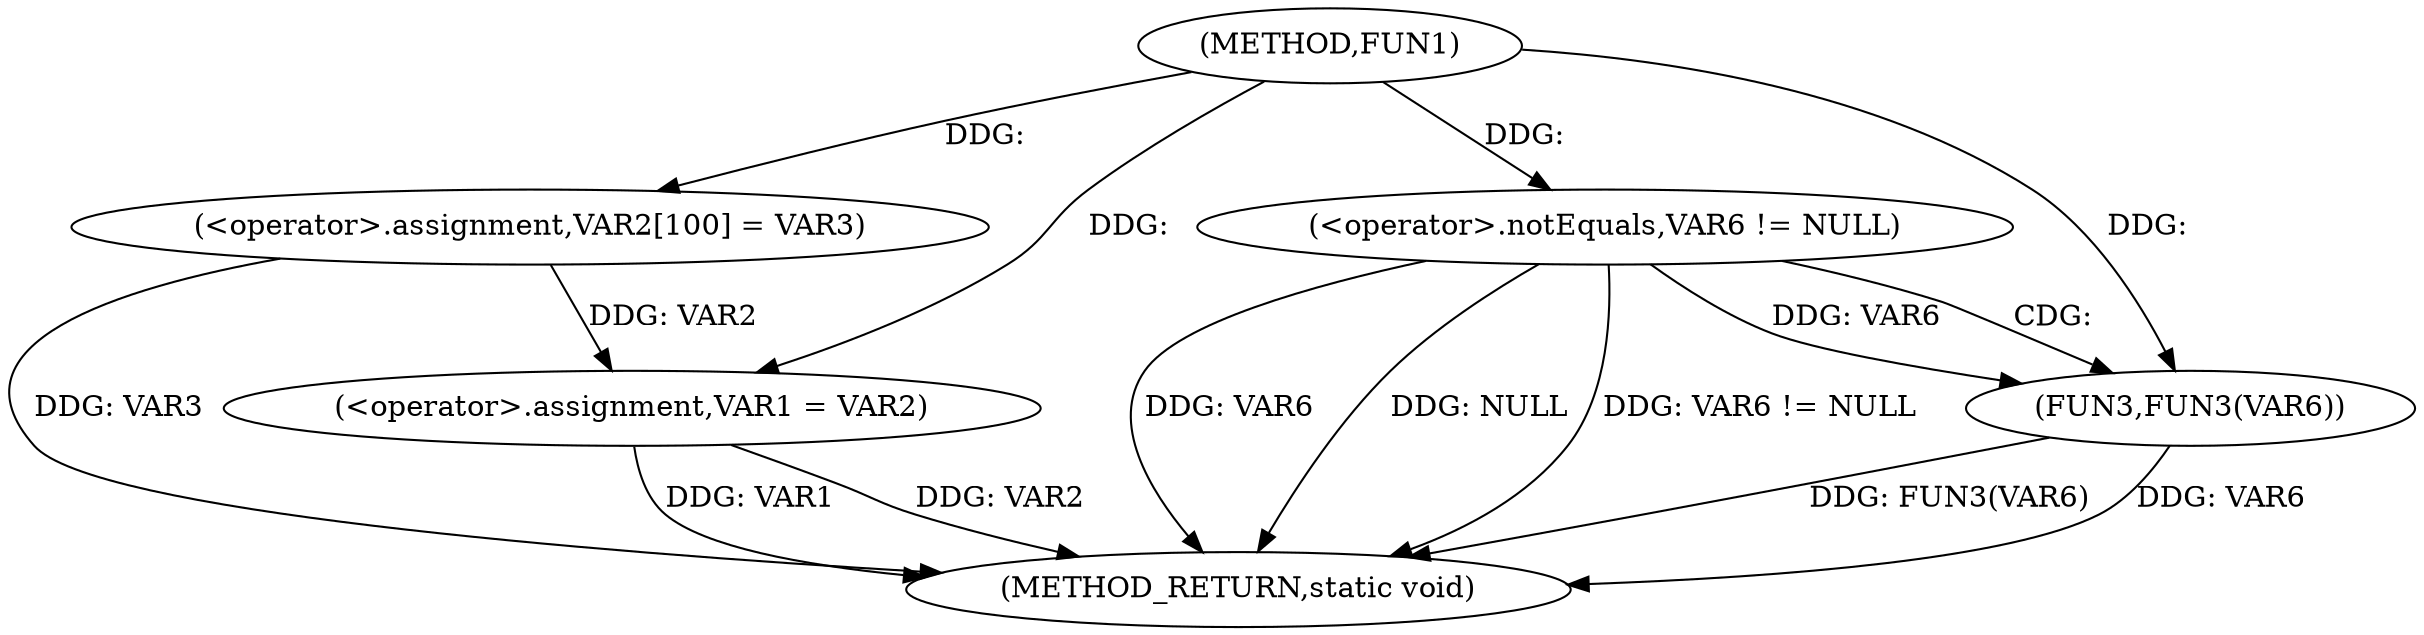 digraph FUN1 {  
"1000100" [label = "(METHOD,FUN1)" ]
"1000119" [label = "(METHOD_RETURN,static void)" ]
"1000104" [label = "(<operator>.assignment,VAR2[100] = VAR3)" ]
"1000107" [label = "(<operator>.assignment,VAR1 = VAR2)" ]
"1000113" [label = "(<operator>.notEquals,VAR6 != NULL)" ]
"1000117" [label = "(FUN3,FUN3(VAR6))" ]
  "1000117" -> "1000119"  [ label = "DDG: FUN3(VAR6)"] 
  "1000107" -> "1000119"  [ label = "DDG: VAR1"] 
  "1000113" -> "1000119"  [ label = "DDG: VAR6"] 
  "1000113" -> "1000119"  [ label = "DDG: NULL"] 
  "1000117" -> "1000119"  [ label = "DDG: VAR6"] 
  "1000113" -> "1000119"  [ label = "DDG: VAR6 != NULL"] 
  "1000104" -> "1000119"  [ label = "DDG: VAR3"] 
  "1000107" -> "1000119"  [ label = "DDG: VAR2"] 
  "1000100" -> "1000104"  [ label = "DDG: "] 
  "1000104" -> "1000107"  [ label = "DDG: VAR2"] 
  "1000100" -> "1000107"  [ label = "DDG: "] 
  "1000100" -> "1000113"  [ label = "DDG: "] 
  "1000113" -> "1000117"  [ label = "DDG: VAR6"] 
  "1000100" -> "1000117"  [ label = "DDG: "] 
  "1000113" -> "1000117"  [ label = "CDG: "] 
}
